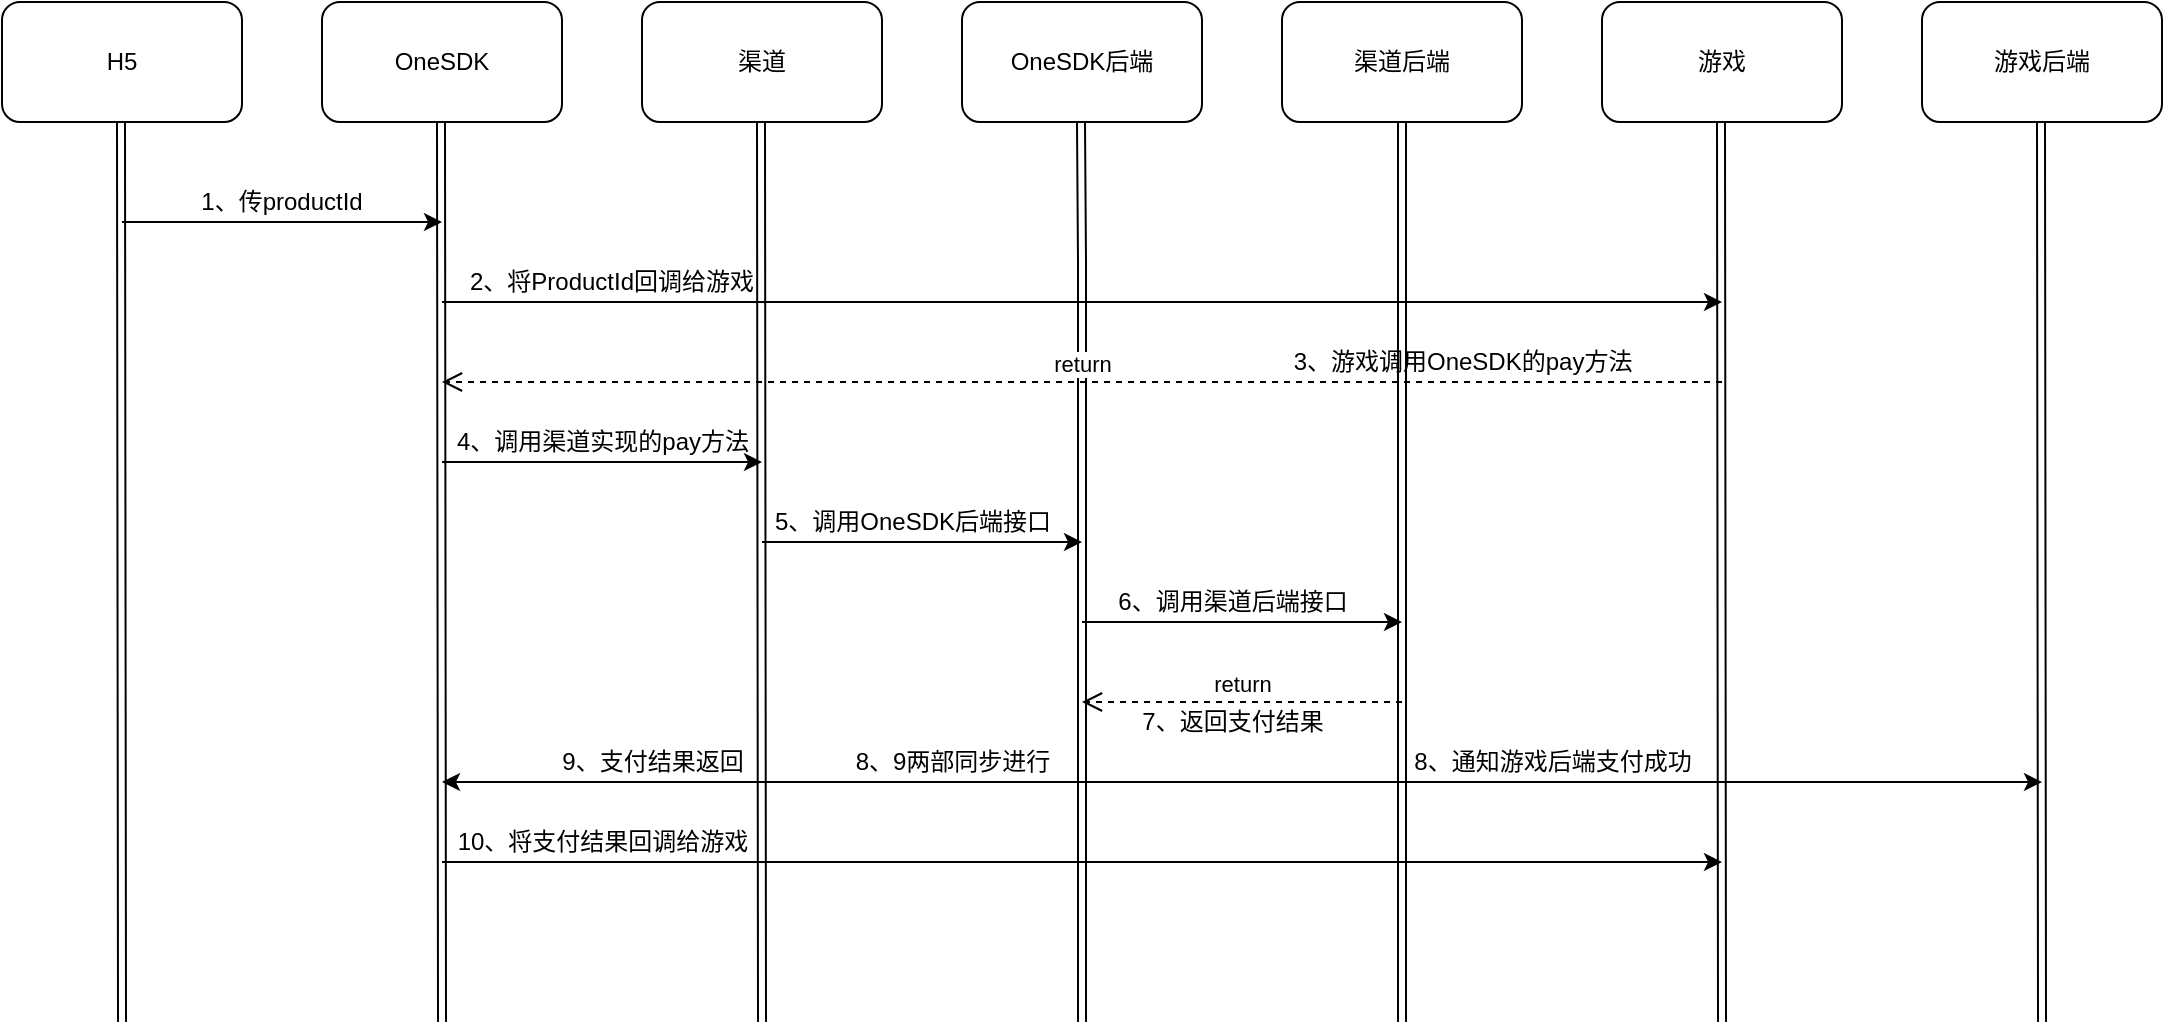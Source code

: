 <mxfile version="14.6.5" type="github">
  <diagram name="Page-1" id="13e1069c-82ec-6db2-03f1-153e76fe0fe0">
    <mxGraphModel dx="1422" dy="762" grid="1" gridSize="10" guides="1" tooltips="1" connect="1" arrows="1" fold="1" page="1" pageScale="1" pageWidth="1100" pageHeight="850" background="#ffffff" math="0" shadow="0">
      <root>
        <mxCell id="0" />
        <mxCell id="1" parent="0" />
        <mxCell id="7PfH0Qj9NsWeZIlKqpjU-1" value="H5" style="rounded=1;whiteSpace=wrap;html=1;" vertex="1" parent="1">
          <mxGeometry y="50" width="120" height="60" as="geometry" />
        </mxCell>
        <mxCell id="7PfH0Qj9NsWeZIlKqpjU-2" value="OneSDK" style="rounded=1;whiteSpace=wrap;html=1;" vertex="1" parent="1">
          <mxGeometry x="160" y="50" width="120" height="60" as="geometry" />
        </mxCell>
        <mxCell id="7PfH0Qj9NsWeZIlKqpjU-3" value="渠道" style="rounded=1;whiteSpace=wrap;html=1;" vertex="1" parent="1">
          <mxGeometry x="320" y="50" width="120" height="60" as="geometry" />
        </mxCell>
        <mxCell id="7PfH0Qj9NsWeZIlKqpjU-4" value="OneSDK后端" style="rounded=1;whiteSpace=wrap;html=1;" vertex="1" parent="1">
          <mxGeometry x="480" y="50" width="120" height="60" as="geometry" />
        </mxCell>
        <mxCell id="7PfH0Qj9NsWeZIlKqpjU-5" value="渠道后端" style="rounded=1;whiteSpace=wrap;html=1;" vertex="1" parent="1">
          <mxGeometry x="640" y="50" width="120" height="60" as="geometry" />
        </mxCell>
        <mxCell id="7PfH0Qj9NsWeZIlKqpjU-6" value="游戏" style="rounded=1;whiteSpace=wrap;html=1;" vertex="1" parent="1">
          <mxGeometry x="800" y="50" width="120" height="60" as="geometry" />
        </mxCell>
        <mxCell id="7PfH0Qj9NsWeZIlKqpjU-7" value="游戏后端" style="rounded=1;whiteSpace=wrap;html=1;" vertex="1" parent="1">
          <mxGeometry x="960" y="50" width="120" height="60" as="geometry" />
        </mxCell>
        <mxCell id="7PfH0Qj9NsWeZIlKqpjU-8" value="" style="shape=link;html=1;" edge="1" parent="1">
          <mxGeometry width="100" relative="1" as="geometry">
            <mxPoint x="60" y="560" as="sourcePoint" />
            <mxPoint x="59.5" y="110" as="targetPoint" />
          </mxGeometry>
        </mxCell>
        <mxCell id="7PfH0Qj9NsWeZIlKqpjU-9" value="" style="shape=link;html=1;" edge="1" parent="1">
          <mxGeometry width="100" relative="1" as="geometry">
            <mxPoint x="220" y="560" as="sourcePoint" />
            <mxPoint x="219.5" y="110" as="targetPoint" />
          </mxGeometry>
        </mxCell>
        <mxCell id="7PfH0Qj9NsWeZIlKqpjU-10" value="" style="shape=link;html=1;" edge="1" parent="1">
          <mxGeometry width="100" relative="1" as="geometry">
            <mxPoint x="380" y="560" as="sourcePoint" />
            <mxPoint x="379.5" y="110" as="targetPoint" />
          </mxGeometry>
        </mxCell>
        <mxCell id="7PfH0Qj9NsWeZIlKqpjU-12" value="" style="shape=link;html=1;" edge="1" parent="1">
          <mxGeometry width="100" relative="1" as="geometry">
            <mxPoint x="1020" y="560" as="sourcePoint" />
            <mxPoint x="1019.5" y="110" as="targetPoint" />
          </mxGeometry>
        </mxCell>
        <mxCell id="7PfH0Qj9NsWeZIlKqpjU-13" value="" style="shape=link;html=1;" edge="1" parent="1">
          <mxGeometry width="100" relative="1" as="geometry">
            <mxPoint x="860" y="560" as="sourcePoint" />
            <mxPoint x="859.5" y="110" as="targetPoint" />
          </mxGeometry>
        </mxCell>
        <mxCell id="7PfH0Qj9NsWeZIlKqpjU-14" value="" style="shape=link;html=1;" edge="1" parent="1">
          <mxGeometry width="100" relative="1" as="geometry">
            <mxPoint x="700" y="560" as="sourcePoint" />
            <mxPoint x="700" y="110" as="targetPoint" />
          </mxGeometry>
        </mxCell>
        <mxCell id="7PfH0Qj9NsWeZIlKqpjU-15" value="" style="shape=link;html=1;" edge="1" parent="1">
          <mxGeometry width="100" relative="1" as="geometry">
            <mxPoint x="540" y="560" as="sourcePoint" />
            <mxPoint x="539.5" y="110" as="targetPoint" />
            <Array as="points">
              <mxPoint x="540" y="180" />
            </Array>
          </mxGeometry>
        </mxCell>
        <mxCell id="7PfH0Qj9NsWeZIlKqpjU-16" value="" style="endArrow=classic;html=1;" edge="1" parent="1">
          <mxGeometry width="50" height="50" relative="1" as="geometry">
            <mxPoint x="60" y="160" as="sourcePoint" />
            <mxPoint x="220" y="160" as="targetPoint" />
          </mxGeometry>
        </mxCell>
        <mxCell id="7PfH0Qj9NsWeZIlKqpjU-17" value="1、传productId" style="text;html=1;strokeColor=none;fillColor=none;align=center;verticalAlign=middle;whiteSpace=wrap;rounded=0;" vertex="1" parent="1">
          <mxGeometry x="60" y="140" width="160" height="20" as="geometry" />
        </mxCell>
        <mxCell id="7PfH0Qj9NsWeZIlKqpjU-18" value="" style="endArrow=classic;html=1;" edge="1" parent="1">
          <mxGeometry width="50" height="50" relative="1" as="geometry">
            <mxPoint x="220" y="200" as="sourcePoint" />
            <mxPoint x="860" y="200" as="targetPoint" />
          </mxGeometry>
        </mxCell>
        <mxCell id="7PfH0Qj9NsWeZIlKqpjU-19" value="2、将ProductId回调给游戏" style="text;html=1;strokeColor=none;fillColor=none;align=center;verticalAlign=middle;whiteSpace=wrap;rounded=0;" vertex="1" parent="1">
          <mxGeometry x="230" y="180" width="150" height="20" as="geometry" />
        </mxCell>
        <mxCell id="7PfH0Qj9NsWeZIlKqpjU-20" value="return" style="html=1;verticalAlign=bottom;endArrow=open;dashed=1;endSize=8;" edge="1" parent="1">
          <mxGeometry relative="1" as="geometry">
            <mxPoint x="860" y="240" as="sourcePoint" />
            <mxPoint x="220" y="240" as="targetPoint" />
          </mxGeometry>
        </mxCell>
        <mxCell id="7PfH0Qj9NsWeZIlKqpjU-21" value="3、游戏调用OneSDK的pay方法" style="text;html=1;align=center;verticalAlign=middle;resizable=0;points=[];autosize=1;strokeColor=none;" vertex="1" parent="1">
          <mxGeometry x="640" y="220" width="180" height="20" as="geometry" />
        </mxCell>
        <mxCell id="7PfH0Qj9NsWeZIlKqpjU-24" value="" style="endArrow=classic;html=1;" edge="1" parent="1">
          <mxGeometry width="50" height="50" relative="1" as="geometry">
            <mxPoint x="220" y="280" as="sourcePoint" />
            <mxPoint x="380" y="280" as="targetPoint" />
          </mxGeometry>
        </mxCell>
        <mxCell id="7PfH0Qj9NsWeZIlKqpjU-25" value="4、调用渠道实现的pay方法" style="text;html=1;align=center;verticalAlign=middle;resizable=0;points=[];autosize=1;strokeColor=none;" vertex="1" parent="1">
          <mxGeometry x="220" y="260" width="160" height="20" as="geometry" />
        </mxCell>
        <mxCell id="7PfH0Qj9NsWeZIlKqpjU-26" value="" style="endArrow=classic;html=1;" edge="1" parent="1">
          <mxGeometry width="50" height="50" relative="1" as="geometry">
            <mxPoint x="380" y="320" as="sourcePoint" />
            <mxPoint x="540" y="320" as="targetPoint" />
          </mxGeometry>
        </mxCell>
        <mxCell id="7PfH0Qj9NsWeZIlKqpjU-27" value="5、调用OneSDK后端接口" style="text;html=1;align=center;verticalAlign=middle;resizable=0;points=[];autosize=1;strokeColor=none;" vertex="1" parent="1">
          <mxGeometry x="380" y="300" width="150" height="20" as="geometry" />
        </mxCell>
        <mxCell id="7PfH0Qj9NsWeZIlKqpjU-28" value="" style="endArrow=classic;html=1;" edge="1" parent="1">
          <mxGeometry width="50" height="50" relative="1" as="geometry">
            <mxPoint x="540" y="360" as="sourcePoint" />
            <mxPoint x="700" y="360" as="targetPoint" />
          </mxGeometry>
        </mxCell>
        <mxCell id="7PfH0Qj9NsWeZIlKqpjU-29" value="6、调用渠道后端接口" style="text;html=1;align=center;verticalAlign=middle;resizable=0;points=[];autosize=1;strokeColor=none;" vertex="1" parent="1">
          <mxGeometry x="550" y="340" width="130" height="20" as="geometry" />
        </mxCell>
        <mxCell id="7PfH0Qj9NsWeZIlKqpjU-30" value="return" style="html=1;verticalAlign=bottom;endArrow=open;dashed=1;endSize=8;" edge="1" parent="1">
          <mxGeometry relative="1" as="geometry">
            <mxPoint x="700" y="400" as="sourcePoint" />
            <mxPoint x="540" y="400" as="targetPoint" />
          </mxGeometry>
        </mxCell>
        <mxCell id="7PfH0Qj9NsWeZIlKqpjU-31" value="7、返回支付结果" style="text;html=1;align=center;verticalAlign=middle;resizable=0;points=[];autosize=1;strokeColor=none;" vertex="1" parent="1">
          <mxGeometry x="560" y="400" width="110" height="20" as="geometry" />
        </mxCell>
        <mxCell id="7PfH0Qj9NsWeZIlKqpjU-34" value="" style="endArrow=classic;html=1;" edge="1" parent="1">
          <mxGeometry width="50" height="50" relative="1" as="geometry">
            <mxPoint x="540" y="440" as="sourcePoint" />
            <mxPoint x="1020" y="440" as="targetPoint" />
          </mxGeometry>
        </mxCell>
        <mxCell id="7PfH0Qj9NsWeZIlKqpjU-35" value="8、通知游戏后端支付成功" style="text;html=1;align=center;verticalAlign=middle;resizable=0;points=[];autosize=1;strokeColor=none;" vertex="1" parent="1">
          <mxGeometry x="700" y="420" width="150" height="20" as="geometry" />
        </mxCell>
        <mxCell id="7PfH0Qj9NsWeZIlKqpjU-36" value="" style="endArrow=classic;html=1;" edge="1" parent="1">
          <mxGeometry width="50" height="50" relative="1" as="geometry">
            <mxPoint x="540" y="440" as="sourcePoint" />
            <mxPoint x="220" y="440" as="targetPoint" />
          </mxGeometry>
        </mxCell>
        <mxCell id="7PfH0Qj9NsWeZIlKqpjU-37" value="9、支付结果返回" style="text;html=1;align=center;verticalAlign=middle;resizable=0;points=[];autosize=1;strokeColor=none;" vertex="1" parent="1">
          <mxGeometry x="270" y="420" width="110" height="20" as="geometry" />
        </mxCell>
        <mxCell id="7PfH0Qj9NsWeZIlKqpjU-38" value="" style="endArrow=classic;html=1;" edge="1" parent="1">
          <mxGeometry width="50" height="50" relative="1" as="geometry">
            <mxPoint x="220" y="480" as="sourcePoint" />
            <mxPoint x="860" y="480" as="targetPoint" />
          </mxGeometry>
        </mxCell>
        <mxCell id="7PfH0Qj9NsWeZIlKqpjU-39" value="10、将支付结果回调给游戏" style="text;html=1;align=center;verticalAlign=middle;resizable=0;points=[];autosize=1;strokeColor=none;" vertex="1" parent="1">
          <mxGeometry x="220" y="460" width="160" height="20" as="geometry" />
        </mxCell>
        <mxCell id="7PfH0Qj9NsWeZIlKqpjU-41" value="8、9两部同步进行" style="text;html=1;align=center;verticalAlign=middle;resizable=0;points=[];autosize=1;strokeColor=none;" vertex="1" parent="1">
          <mxGeometry x="420" y="420" width="110" height="20" as="geometry" />
        </mxCell>
      </root>
    </mxGraphModel>
  </diagram>
</mxfile>
